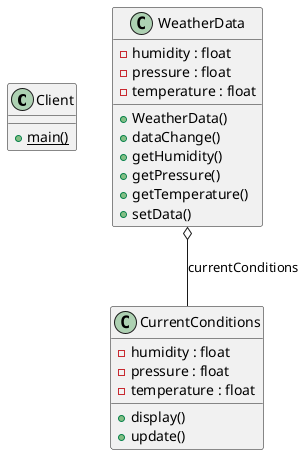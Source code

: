 @startuml
class Client {
    {static} + main()
}
class CurrentConditions {
    - humidity : float
    - pressure : float
    - temperature : float
    + display()
    + update()
}
class WeatherData {
    - humidity : float
    - pressure : float
    - temperature : float
    + WeatherData()
    + dataChange()
    + getHumidity()
    + getPressure()
    + getTemperature()
    + setData()
}
WeatherData o-- CurrentConditions : currentConditions
@enduml